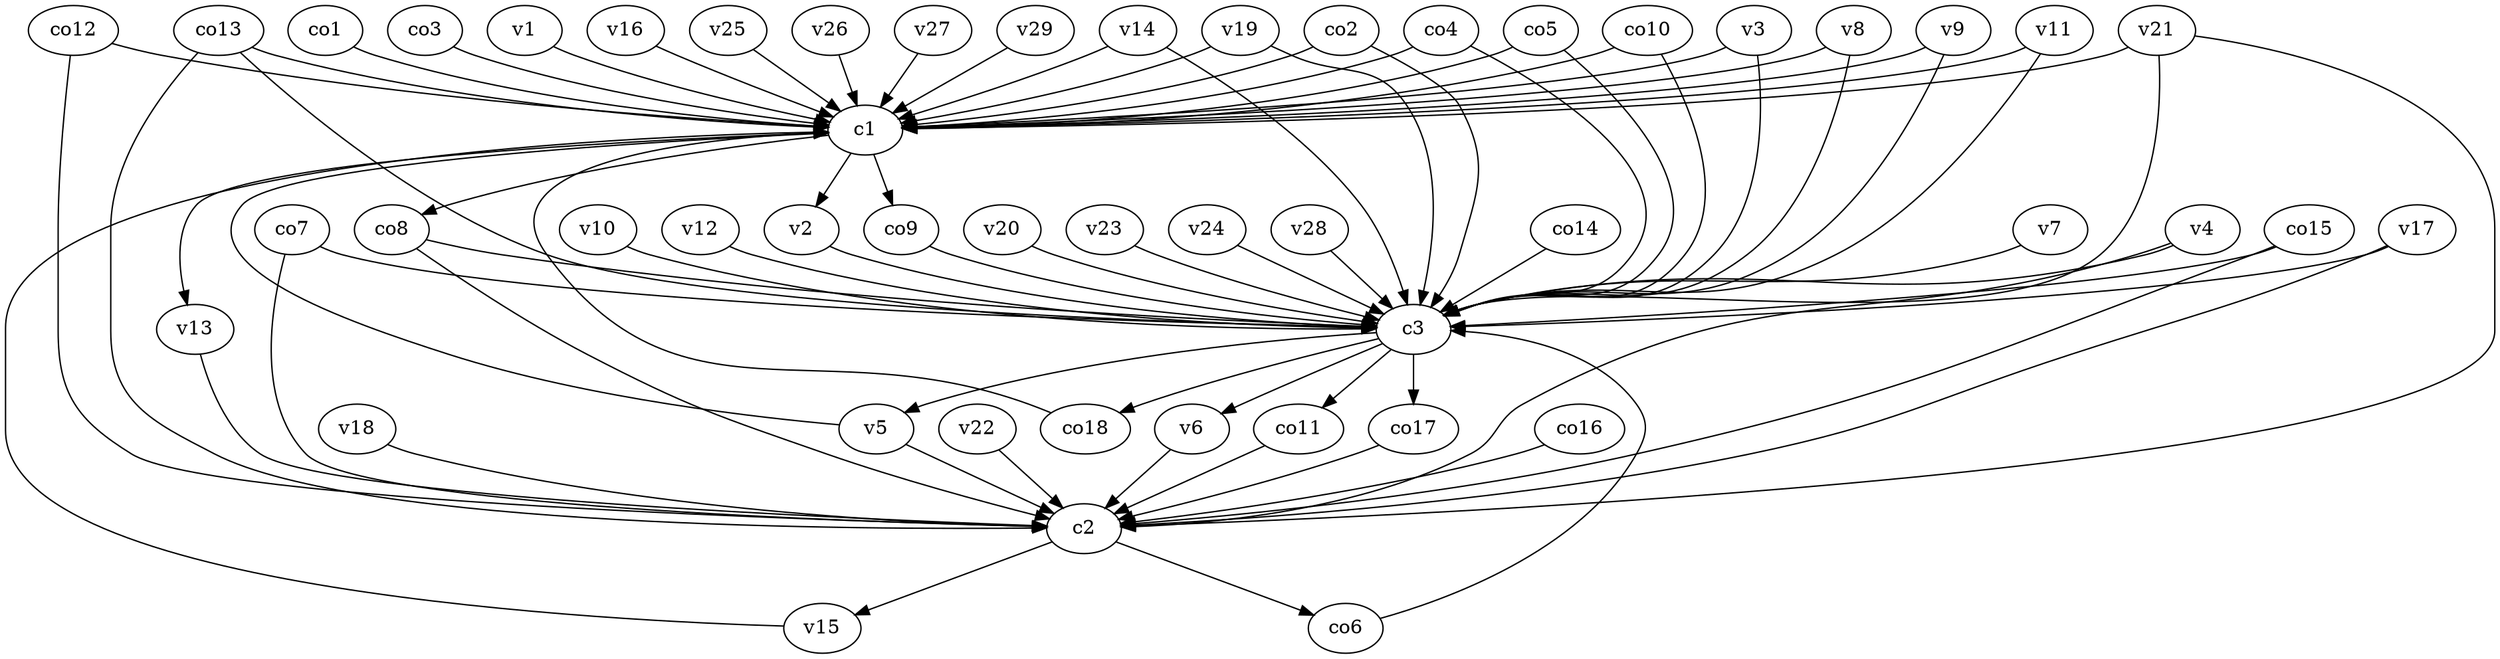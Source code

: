 strict digraph  {
c1;
c2;
c3;
v1;
v2;
v3;
v4;
v5;
v6;
v7;
v8;
v9;
v10;
v11;
v12;
v13;
v14;
v15;
v16;
v17;
v18;
v19;
v20;
v21;
v22;
v23;
v24;
v25;
v26;
v27;
v28;
v29;
co1;
co2;
co3;
co4;
co5;
co6;
co7;
co8;
co9;
co10;
co11;
co12;
co13;
co14;
co15;
co16;
co17;
co18;
c1 -> co9  [weight=1];
c1 -> v13  [weight=1];
c1 -> co8  [weight=1];
c1 -> v2  [weight=1];
c2 -> co6  [weight=1];
c2 -> v15  [weight=1];
c3 -> co17  [weight=1];
c3 -> co18  [weight=1];
c3 -> co11  [weight=1];
c3 -> v6  [weight=1];
c3 -> v5  [weight=1];
v1 -> c1  [weight=1];
v2 -> c3  [weight=1];
v3 -> c3  [weight=1];
v3 -> c1  [weight=1];
v4 -> c2  [weight=1];
v4 -> c3  [weight=1];
v5 -> c1  [weight=1];
v5 -> c2  [weight=1];
v6 -> c2  [weight=1];
v7 -> c3  [weight=1];
v8 -> c3  [weight=1];
v8 -> c1  [weight=1];
v9 -> c1  [weight=1];
v9 -> c3  [weight=1];
v10 -> c3  [weight=1];
v11 -> c3  [weight=1];
v11 -> c1  [weight=1];
v12 -> c3  [weight=1];
v13 -> c2  [weight=1];
v14 -> c3  [weight=1];
v14 -> c1  [weight=1];
v15 -> c1  [weight=1];
v16 -> c1  [weight=1];
v17 -> c3  [weight=1];
v17 -> c2  [weight=1];
v18 -> c2  [weight=1];
v19 -> c1  [weight=1];
v19 -> c3  [weight=1];
v20 -> c3  [weight=1];
v21 -> c2  [weight=1];
v21 -> c3  [weight=1];
v21 -> c1  [weight=1];
v22 -> c2  [weight=1];
v23 -> c3  [weight=1];
v24 -> c3  [weight=1];
v25 -> c1  [weight=1];
v26 -> c1  [weight=1];
v27 -> c1  [weight=1];
v28 -> c3  [weight=1];
v29 -> c1  [weight=1];
co1 -> c1  [weight=1];
co2 -> c3  [weight=1];
co2 -> c1  [weight=1];
co3 -> c1  [weight=1];
co4 -> c3  [weight=1];
co4 -> c1  [weight=1];
co5 -> c3  [weight=1];
co5 -> c1  [weight=1];
co6 -> c3  [weight=1];
co7 -> c2  [weight=1];
co7 -> c3  [weight=1];
co8 -> c3  [weight=1];
co8 -> c2  [weight=1];
co9 -> c3  [weight=1];
co10 -> c3  [weight=1];
co10 -> c1  [weight=1];
co11 -> c2  [weight=1];
co12 -> c1  [weight=1];
co12 -> c2  [weight=1];
co13 -> c2  [weight=1];
co13 -> c3  [weight=1];
co13 -> c1  [weight=1];
co14 -> c3  [weight=1];
co15 -> c3  [weight=1];
co15 -> c2  [weight=1];
co16 -> c2  [weight=1];
co17 -> c2  [weight=1];
co18 -> c1  [weight=1];
}
